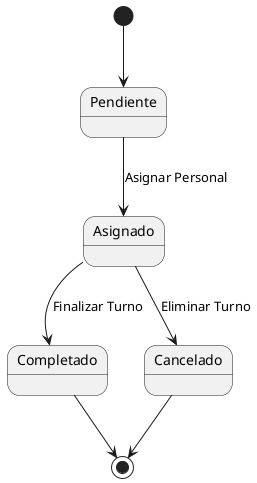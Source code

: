 @startuml
[*] --> Pendiente
Pendiente --> Asignado : Asignar Personal
Asignado --> Completado : Finalizar Turno
Asignado --> Cancelado : Eliminar Turno
Completado --> [*]
Cancelado --> [*]
@enduml